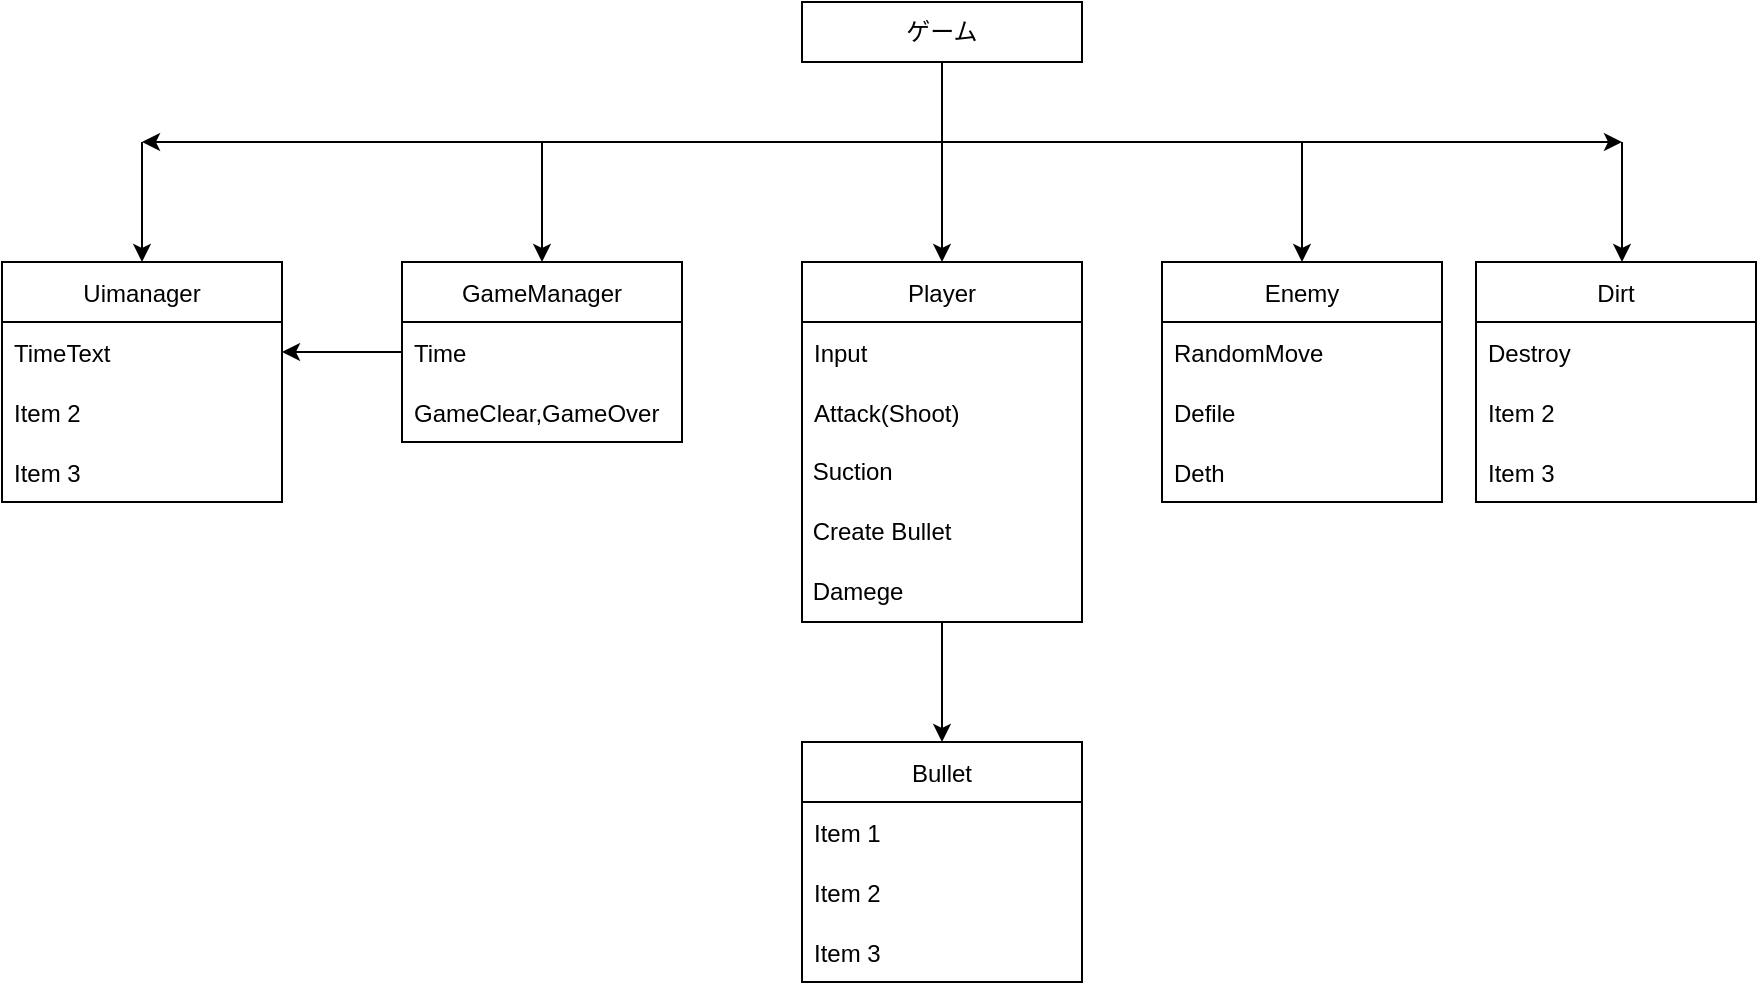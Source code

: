<mxfile version="20.5.0" type="github">
  <diagram id="NR3wgMhd206EUE7A2UD1" name="ページ1">
    <mxGraphModel dx="1865" dy="585" grid="1" gridSize="10" guides="1" tooltips="1" connect="1" arrows="1" fold="1" page="1" pageScale="1" pageWidth="827" pageHeight="1169" math="0" shadow="0">
      <root>
        <mxCell id="0" />
        <mxCell id="1" parent="0" />
        <mxCell id="1MdIV_brqc3pQkd3Qnc_-2" value="GameManager" style="swimlane;fontStyle=0;childLayout=stackLayout;horizontal=1;startSize=30;horizontalStack=0;resizeParent=1;resizeParentMax=0;resizeLast=0;collapsible=1;marginBottom=0;" parent="1" vertex="1">
          <mxGeometry x="150" y="160" width="140" height="90" as="geometry" />
        </mxCell>
        <mxCell id="1MdIV_brqc3pQkd3Qnc_-3" value="Time" style="text;strokeColor=none;fillColor=none;align=left;verticalAlign=middle;spacingLeft=4;spacingRight=4;overflow=hidden;points=[[0,0.5],[1,0.5]];portConstraint=eastwest;rotatable=0;" parent="1MdIV_brqc3pQkd3Qnc_-2" vertex="1">
          <mxGeometry y="30" width="140" height="30" as="geometry" />
        </mxCell>
        <mxCell id="1MdIV_brqc3pQkd3Qnc_-5" value="GameClear,GameOver" style="text;strokeColor=none;fillColor=none;align=left;verticalAlign=middle;spacingLeft=4;spacingRight=4;overflow=hidden;points=[[0,0.5],[1,0.5]];portConstraint=eastwest;rotatable=0;" parent="1MdIV_brqc3pQkd3Qnc_-2" vertex="1">
          <mxGeometry y="60" width="140" height="30" as="geometry" />
        </mxCell>
        <mxCell id="1MdIV_brqc3pQkd3Qnc_-6" value="ゲーム" style="rounded=0;whiteSpace=wrap;html=1;" parent="1" vertex="1">
          <mxGeometry x="350" y="30" width="140" height="30" as="geometry" />
        </mxCell>
        <mxCell id="1MdIV_brqc3pQkd3Qnc_-11" value="Player" style="swimlane;fontStyle=0;childLayout=stackLayout;horizontal=1;startSize=30;horizontalStack=0;resizeParent=1;resizeParentMax=0;resizeLast=0;collapsible=1;marginBottom=0;" parent="1" vertex="1">
          <mxGeometry x="350" y="160" width="140" height="180" as="geometry" />
        </mxCell>
        <mxCell id="1MdIV_brqc3pQkd3Qnc_-12" value="Input" style="text;strokeColor=none;fillColor=none;align=left;verticalAlign=middle;spacingLeft=4;spacingRight=4;overflow=hidden;points=[[0,0.5],[1,0.5]];portConstraint=eastwest;rotatable=0;" parent="1MdIV_brqc3pQkd3Qnc_-11" vertex="1">
          <mxGeometry y="30" width="140" height="30" as="geometry" />
        </mxCell>
        <mxCell id="1MdIV_brqc3pQkd3Qnc_-13" value="Attack(Shoot)" style="text;strokeColor=none;fillColor=none;align=left;verticalAlign=middle;spacingLeft=4;spacingRight=4;overflow=hidden;points=[[0,0.5],[1,0.5]];portConstraint=eastwest;rotatable=0;" parent="1MdIV_brqc3pQkd3Qnc_-11" vertex="1">
          <mxGeometry y="60" width="140" height="30" as="geometry" />
        </mxCell>
        <mxCell id="1MdIV_brqc3pQkd3Qnc_-31" value="&amp;nbsp;Suction" style="text;html=1;strokeColor=none;fillColor=none;align=left;verticalAlign=middle;whiteSpace=wrap;rounded=0;" parent="1MdIV_brqc3pQkd3Qnc_-11" vertex="1">
          <mxGeometry y="90" width="140" height="30" as="geometry" />
        </mxCell>
        <mxCell id="1MdIV_brqc3pQkd3Qnc_-33" value="&amp;nbsp;Create Bullet" style="text;html=1;strokeColor=none;fillColor=none;align=left;verticalAlign=middle;whiteSpace=wrap;rounded=0;" parent="1MdIV_brqc3pQkd3Qnc_-11" vertex="1">
          <mxGeometry y="120" width="140" height="30" as="geometry" />
        </mxCell>
        <mxCell id="1MdIV_brqc3pQkd3Qnc_-30" value="&amp;nbsp;Damege" style="text;html=1;align=left;verticalAlign=middle;resizable=0;points=[];autosize=1;strokeColor=none;fillColor=none;" parent="1MdIV_brqc3pQkd3Qnc_-11" vertex="1">
          <mxGeometry y="150" width="140" height="30" as="geometry" />
        </mxCell>
        <mxCell id="1MdIV_brqc3pQkd3Qnc_-15" value="" style="endArrow=classic;html=1;rounded=0;exitX=0.5;exitY=1;exitDx=0;exitDy=0;entryX=0.5;entryY=0;entryDx=0;entryDy=0;" parent="1" source="1MdIV_brqc3pQkd3Qnc_-6" target="1MdIV_brqc3pQkd3Qnc_-11" edge="1">
          <mxGeometry width="50" height="50" relative="1" as="geometry">
            <mxPoint x="390" y="330" as="sourcePoint" />
            <mxPoint x="440" y="280" as="targetPoint" />
          </mxGeometry>
        </mxCell>
        <mxCell id="1MdIV_brqc3pQkd3Qnc_-16" value="" style="endArrow=classic;html=1;rounded=0;" parent="1" edge="1">
          <mxGeometry width="50" height="50" relative="1" as="geometry">
            <mxPoint x="420" y="100" as="sourcePoint" />
            <mxPoint x="20" y="100" as="targetPoint" />
          </mxGeometry>
        </mxCell>
        <mxCell id="1MdIV_brqc3pQkd3Qnc_-17" value="Uimanager" style="swimlane;fontStyle=0;childLayout=stackLayout;horizontal=1;startSize=30;horizontalStack=0;resizeParent=1;resizeParentMax=0;resizeLast=0;collapsible=1;marginBottom=0;" parent="1" vertex="1">
          <mxGeometry x="-50" y="160" width="140" height="120" as="geometry" />
        </mxCell>
        <mxCell id="1MdIV_brqc3pQkd3Qnc_-18" value="TimeText" style="text;strokeColor=none;fillColor=none;align=left;verticalAlign=middle;spacingLeft=4;spacingRight=4;overflow=hidden;points=[[0,0.5],[1,0.5]];portConstraint=eastwest;rotatable=0;" parent="1MdIV_brqc3pQkd3Qnc_-17" vertex="1">
          <mxGeometry y="30" width="140" height="30" as="geometry" />
        </mxCell>
        <mxCell id="1MdIV_brqc3pQkd3Qnc_-19" value="Item 2" style="text;strokeColor=none;fillColor=none;align=left;verticalAlign=middle;spacingLeft=4;spacingRight=4;overflow=hidden;points=[[0,0.5],[1,0.5]];portConstraint=eastwest;rotatable=0;" parent="1MdIV_brqc3pQkd3Qnc_-17" vertex="1">
          <mxGeometry y="60" width="140" height="30" as="geometry" />
        </mxCell>
        <mxCell id="1MdIV_brqc3pQkd3Qnc_-20" value="Item 3" style="text;strokeColor=none;fillColor=none;align=left;verticalAlign=middle;spacingLeft=4;spacingRight=4;overflow=hidden;points=[[0,0.5],[1,0.5]];portConstraint=eastwest;rotatable=0;" parent="1MdIV_brqc3pQkd3Qnc_-17" vertex="1">
          <mxGeometry y="90" width="140" height="30" as="geometry" />
        </mxCell>
        <mxCell id="1MdIV_brqc3pQkd3Qnc_-21" value="" style="endArrow=classic;html=1;rounded=0;" parent="1" target="1MdIV_brqc3pQkd3Qnc_-17" edge="1">
          <mxGeometry width="50" height="50" relative="1" as="geometry">
            <mxPoint x="20" y="100" as="sourcePoint" />
            <mxPoint x="440" y="280" as="targetPoint" />
          </mxGeometry>
        </mxCell>
        <mxCell id="1MdIV_brqc3pQkd3Qnc_-22" value="" style="endArrow=classic;html=1;rounded=0;" parent="1" target="1MdIV_brqc3pQkd3Qnc_-2" edge="1">
          <mxGeometry width="50" height="50" relative="1" as="geometry">
            <mxPoint x="220" y="100" as="sourcePoint" />
            <mxPoint x="440" y="280" as="targetPoint" />
          </mxGeometry>
        </mxCell>
        <mxCell id="1MdIV_brqc3pQkd3Qnc_-23" value="" style="endArrow=classic;html=1;rounded=0;exitX=0;exitY=0.5;exitDx=0;exitDy=0;" parent="1" source="1MdIV_brqc3pQkd3Qnc_-3" target="1MdIV_brqc3pQkd3Qnc_-18" edge="1">
          <mxGeometry width="50" height="50" relative="1" as="geometry">
            <mxPoint x="380" y="330" as="sourcePoint" />
            <mxPoint x="440" y="280" as="targetPoint" />
          </mxGeometry>
        </mxCell>
        <mxCell id="1MdIV_brqc3pQkd3Qnc_-24" value="Enemy" style="swimlane;fontStyle=0;childLayout=stackLayout;horizontal=1;startSize=30;horizontalStack=0;resizeParent=1;resizeParentMax=0;resizeLast=0;collapsible=1;marginBottom=0;" parent="1" vertex="1">
          <mxGeometry x="530" y="160" width="140" height="120" as="geometry" />
        </mxCell>
        <mxCell id="1MdIV_brqc3pQkd3Qnc_-25" value="RandomMove" style="text;strokeColor=none;fillColor=none;align=left;verticalAlign=middle;spacingLeft=4;spacingRight=4;overflow=hidden;points=[[0,0.5],[1,0.5]];portConstraint=eastwest;rotatable=0;" parent="1MdIV_brqc3pQkd3Qnc_-24" vertex="1">
          <mxGeometry y="30" width="140" height="30" as="geometry" />
        </mxCell>
        <mxCell id="1MdIV_brqc3pQkd3Qnc_-26" value="Defile" style="text;strokeColor=none;fillColor=none;align=left;verticalAlign=middle;spacingLeft=4;spacingRight=4;overflow=hidden;points=[[0,0.5],[1,0.5]];portConstraint=eastwest;rotatable=0;" parent="1MdIV_brqc3pQkd3Qnc_-24" vertex="1">
          <mxGeometry y="60" width="140" height="30" as="geometry" />
        </mxCell>
        <mxCell id="1MdIV_brqc3pQkd3Qnc_-27" value="Deth" style="text;strokeColor=none;fillColor=none;align=left;verticalAlign=middle;spacingLeft=4;spacingRight=4;overflow=hidden;points=[[0,0.5],[1,0.5]];portConstraint=eastwest;rotatable=0;" parent="1MdIV_brqc3pQkd3Qnc_-24" vertex="1">
          <mxGeometry y="90" width="140" height="30" as="geometry" />
        </mxCell>
        <mxCell id="1MdIV_brqc3pQkd3Qnc_-28" value="" style="endArrow=classic;html=1;rounded=0;" parent="1" edge="1">
          <mxGeometry width="50" height="50" relative="1" as="geometry">
            <mxPoint x="420" y="100" as="sourcePoint" />
            <mxPoint x="760" y="100" as="targetPoint" />
          </mxGeometry>
        </mxCell>
        <mxCell id="1MdIV_brqc3pQkd3Qnc_-29" value="" style="endArrow=classic;html=1;rounded=0;" parent="1" target="1MdIV_brqc3pQkd3Qnc_-24" edge="1">
          <mxGeometry width="50" height="50" relative="1" as="geometry">
            <mxPoint x="600" y="100" as="sourcePoint" />
            <mxPoint x="440" y="280" as="targetPoint" />
          </mxGeometry>
        </mxCell>
        <mxCell id="1MdIV_brqc3pQkd3Qnc_-34" value="Dirt" style="swimlane;fontStyle=0;childLayout=stackLayout;horizontal=1;startSize=30;horizontalStack=0;resizeParent=1;resizeParentMax=0;resizeLast=0;collapsible=1;marginBottom=0;" parent="1" vertex="1">
          <mxGeometry x="687" y="160" width="140" height="120" as="geometry" />
        </mxCell>
        <mxCell id="1MdIV_brqc3pQkd3Qnc_-35" value="Destroy" style="text;strokeColor=none;fillColor=none;align=left;verticalAlign=middle;spacingLeft=4;spacingRight=4;overflow=hidden;points=[[0,0.5],[1,0.5]];portConstraint=eastwest;rotatable=0;" parent="1MdIV_brqc3pQkd3Qnc_-34" vertex="1">
          <mxGeometry y="30" width="140" height="30" as="geometry" />
        </mxCell>
        <mxCell id="1MdIV_brqc3pQkd3Qnc_-36" value="Item 2" style="text;strokeColor=none;fillColor=none;align=left;verticalAlign=middle;spacingLeft=4;spacingRight=4;overflow=hidden;points=[[0,0.5],[1,0.5]];portConstraint=eastwest;rotatable=0;" parent="1MdIV_brqc3pQkd3Qnc_-34" vertex="1">
          <mxGeometry y="60" width="140" height="30" as="geometry" />
        </mxCell>
        <mxCell id="1MdIV_brqc3pQkd3Qnc_-37" value="Item 3" style="text;strokeColor=none;fillColor=none;align=left;verticalAlign=middle;spacingLeft=4;spacingRight=4;overflow=hidden;points=[[0,0.5],[1,0.5]];portConstraint=eastwest;rotatable=0;" parent="1MdIV_brqc3pQkd3Qnc_-34" vertex="1">
          <mxGeometry y="90" width="140" height="30" as="geometry" />
        </mxCell>
        <mxCell id="1MdIV_brqc3pQkd3Qnc_-38" value="" style="endArrow=classic;html=1;rounded=0;" parent="1" edge="1">
          <mxGeometry width="50" height="50" relative="1" as="geometry">
            <mxPoint x="760" y="100" as="sourcePoint" />
            <mxPoint x="760" y="160" as="targetPoint" />
          </mxGeometry>
        </mxCell>
        <mxCell id="p1f-hJxeJPptnEVLyUue-1" value="Bullet" style="swimlane;fontStyle=0;childLayout=stackLayout;horizontal=1;startSize=30;horizontalStack=0;resizeParent=1;resizeParentMax=0;resizeLast=0;collapsible=1;marginBottom=0;" vertex="1" parent="1">
          <mxGeometry x="350" y="400" width="140" height="120" as="geometry" />
        </mxCell>
        <mxCell id="p1f-hJxeJPptnEVLyUue-2" value="Item 1" style="text;strokeColor=none;fillColor=none;align=left;verticalAlign=middle;spacingLeft=4;spacingRight=4;overflow=hidden;points=[[0,0.5],[1,0.5]];portConstraint=eastwest;rotatable=0;" vertex="1" parent="p1f-hJxeJPptnEVLyUue-1">
          <mxGeometry y="30" width="140" height="30" as="geometry" />
        </mxCell>
        <mxCell id="p1f-hJxeJPptnEVLyUue-3" value="Item 2" style="text;strokeColor=none;fillColor=none;align=left;verticalAlign=middle;spacingLeft=4;spacingRight=4;overflow=hidden;points=[[0,0.5],[1,0.5]];portConstraint=eastwest;rotatable=0;" vertex="1" parent="p1f-hJxeJPptnEVLyUue-1">
          <mxGeometry y="60" width="140" height="30" as="geometry" />
        </mxCell>
        <mxCell id="p1f-hJxeJPptnEVLyUue-4" value="Item 3" style="text;strokeColor=none;fillColor=none;align=left;verticalAlign=middle;spacingLeft=4;spacingRight=4;overflow=hidden;points=[[0,0.5],[1,0.5]];portConstraint=eastwest;rotatable=0;" vertex="1" parent="p1f-hJxeJPptnEVLyUue-1">
          <mxGeometry y="90" width="140" height="30" as="geometry" />
        </mxCell>
        <mxCell id="p1f-hJxeJPptnEVLyUue-5" value="" style="endArrow=classic;html=1;rounded=0;entryX=0.5;entryY=0;entryDx=0;entryDy=0;" edge="1" parent="1" source="1MdIV_brqc3pQkd3Qnc_-30" target="p1f-hJxeJPptnEVLyUue-1">
          <mxGeometry width="50" height="50" relative="1" as="geometry">
            <mxPoint x="430" y="330" as="sourcePoint" />
            <mxPoint x="480" y="280" as="targetPoint" />
          </mxGeometry>
        </mxCell>
      </root>
    </mxGraphModel>
  </diagram>
</mxfile>
